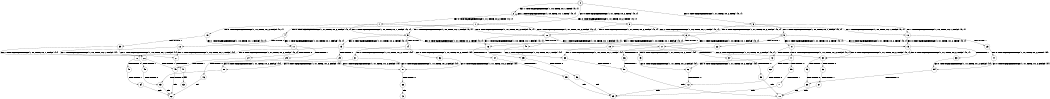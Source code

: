 digraph BCG {
size = "7, 10.5";
center = TRUE;
node [shape = circle];
0 [peripheries = 2];
0 -> 1 [label = "EX !0 !ATOMIC_EXCH_BRANCH (1, +1, TRUE, +0, 2, TRUE) !{0, 1}"];
0 -> 2 [label = "EX !1 !ATOMIC_EXCH_BRANCH (1, +0, TRUE, +0, 1, TRUE) !{0, 1}"];
0 -> 3 [label = "EX !0 !ATOMIC_EXCH_BRANCH (1, +1, TRUE, +0, 2, TRUE) !{0, 1}"];
1 -> 4 [label = "EX !0 !ATOMIC_EXCH_BRANCH (1, +1, TRUE, +0, 2, FALSE) !{0, 1}"];
1 -> 5 [label = "EX !1 !ATOMIC_EXCH_BRANCH (1, +0, TRUE, +0, 1, FALSE) !{0, 1}"];
1 -> 6 [label = "EX !0 !ATOMIC_EXCH_BRANCH (1, +1, TRUE, +0, 2, FALSE) !{0, 1}"];
2 -> 2 [label = "EX !1 !ATOMIC_EXCH_BRANCH (1, +0, TRUE, +0, 1, TRUE) !{0, 1}"];
2 -> 7 [label = "EX !0 !ATOMIC_EXCH_BRANCH (1, +1, TRUE, +0, 2, TRUE) !{0, 1}"];
2 -> 8 [label = "EX !0 !ATOMIC_EXCH_BRANCH (1, +1, TRUE, +0, 2, TRUE) !{0, 1}"];
3 -> 9 [label = "EX !1 !ATOMIC_EXCH_BRANCH (1, +0, TRUE, +0, 1, FALSE) !{0, 1}"];
3 -> 6 [label = "EX !0 !ATOMIC_EXCH_BRANCH (1, +1, TRUE, +0, 2, FALSE) !{0, 1}"];
3 -> 10 [label = "EX !1 !ATOMIC_EXCH_BRANCH (1, +0, TRUE, +0, 1, FALSE) !{0, 1}"];
4 -> 11 [label = "EX !1 !ATOMIC_EXCH_BRANCH (1, +0, TRUE, +0, 1, FALSE) !{0, 1}"];
4 -> 12 [label = "TERMINATE !0"];
5 -> 13 [label = "EX !0 !ATOMIC_EXCH_BRANCH (1, +1, TRUE, +0, 2, TRUE) !{0, 1}"];
5 -> 14 [label = "TERMINATE !1"];
5 -> 15 [label = "EX !0 !ATOMIC_EXCH_BRANCH (1, +1, TRUE, +0, 2, TRUE) !{0, 1}"];
6 -> 16 [label = "EX !1 !ATOMIC_EXCH_BRANCH (1, +0, TRUE, +0, 1, FALSE) !{0, 1}"];
6 -> 17 [label = "EX !1 !ATOMIC_EXCH_BRANCH (1, +0, TRUE, +0, 1, FALSE) !{0, 1}"];
6 -> 18 [label = "TERMINATE !0"];
7 -> 19 [label = "EX !0 !ATOMIC_EXCH_BRANCH (1, +1, TRUE, +0, 2, FALSE) !{0, 1}"];
7 -> 5 [label = "EX !1 !ATOMIC_EXCH_BRANCH (1, +0, TRUE, +0, 1, FALSE) !{0, 1}"];
7 -> 20 [label = "EX !0 !ATOMIC_EXCH_BRANCH (1, +1, TRUE, +0, 2, FALSE) !{0, 1}"];
8 -> 9 [label = "EX !1 !ATOMIC_EXCH_BRANCH (1, +0, TRUE, +0, 1, FALSE) !{0, 1}"];
8 -> 20 [label = "EX !0 !ATOMIC_EXCH_BRANCH (1, +1, TRUE, +0, 2, FALSE) !{0, 1}"];
8 -> 10 [label = "EX !1 !ATOMIC_EXCH_BRANCH (1, +0, TRUE, +0, 1, FALSE) !{0, 1}"];
9 -> 21 [label = "EX !0 !ATOMIC_EXCH_BRANCH (1, +1, TRUE, +0, 2, TRUE) !{0, 1}"];
9 -> 22 [label = "TERMINATE !1"];
9 -> 15 [label = "EX !0 !ATOMIC_EXCH_BRANCH (1, +1, TRUE, +0, 2, TRUE) !{0, 1}"];
10 -> 15 [label = "EX !0 !ATOMIC_EXCH_BRANCH (1, +1, TRUE, +0, 2, TRUE) !{0, 1}"];
10 -> 23 [label = "TERMINATE !1"];
11 -> 24 [label = "TERMINATE !0"];
11 -> 25 [label = "TERMINATE !1"];
12 -> 26 [label = "EX !1 !ATOMIC_EXCH_BRANCH (1, +0, TRUE, +0, 1, FALSE) !{1}"];
12 -> 27 [label = "EX !1 !ATOMIC_EXCH_BRANCH (1, +0, TRUE, +0, 1, FALSE) !{1}"];
13 -> 28 [label = "EX !0 !ATOMIC_EXCH_BRANCH (1, +1, TRUE, +0, 2, FALSE) !{0, 1}"];
13 -> 29 [label = "TERMINATE !1"];
13 -> 30 [label = "EX !0 !ATOMIC_EXCH_BRANCH (1, +1, TRUE, +0, 2, FALSE) !{0, 1}"];
14 -> 31 [label = "EX !0 !ATOMIC_EXCH_BRANCH (1, +1, TRUE, +0, 2, TRUE) !{0}"];
14 -> 32 [label = "EX !0 !ATOMIC_EXCH_BRANCH (1, +1, TRUE, +0, 2, TRUE) !{0}"];
15 -> 30 [label = "EX !0 !ATOMIC_EXCH_BRANCH (1, +1, TRUE, +0, 2, FALSE) !{0, 1}"];
15 -> 33 [label = "TERMINATE !1"];
16 -> 34 [label = "TERMINATE !0"];
16 -> 35 [label = "TERMINATE !1"];
17 -> 36 [label = "TERMINATE !0"];
17 -> 37 [label = "TERMINATE !1"];
18 -> 38 [label = "EX !1 !ATOMIC_EXCH_BRANCH (1, +0, TRUE, +0, 1, FALSE) !{1}"];
19 -> 11 [label = "EX !1 !ATOMIC_EXCH_BRANCH (1, +0, TRUE, +0, 1, FALSE) !{0, 1}"];
19 -> 39 [label = "TERMINATE !0"];
20 -> 16 [label = "EX !1 !ATOMIC_EXCH_BRANCH (1, +0, TRUE, +0, 1, FALSE) !{0, 1}"];
20 -> 17 [label = "EX !1 !ATOMIC_EXCH_BRANCH (1, +0, TRUE, +0, 1, FALSE) !{0, 1}"];
20 -> 40 [label = "TERMINATE !0"];
21 -> 41 [label = "EX !0 !ATOMIC_EXCH_BRANCH (1, +1, TRUE, +0, 2, FALSE) !{0, 1}"];
21 -> 42 [label = "TERMINATE !1"];
21 -> 30 [label = "EX !0 !ATOMIC_EXCH_BRANCH (1, +1, TRUE, +0, 2, FALSE) !{0, 1}"];
22 -> 43 [label = "EX !0 !ATOMIC_EXCH_BRANCH (1, +1, TRUE, +0, 2, TRUE) !{0}"];
23 -> 44 [label = "EX !0 !ATOMIC_EXCH_BRANCH (1, +1, TRUE, +0, 2, TRUE) !{0}"];
24 -> 45 [label = "TERMINATE !1"];
25 -> 46 [label = "TERMINATE !0"];
26 -> 45 [label = "TERMINATE !1"];
27 -> 47 [label = "TERMINATE !1"];
28 -> 48 [label = "TERMINATE !0"];
28 -> 49 [label = "TERMINATE !1"];
29 -> 50 [label = "EX !0 !ATOMIC_EXCH_BRANCH (1, +1, TRUE, +0, 2, FALSE) !{0}"];
29 -> 51 [label = "EX !0 !ATOMIC_EXCH_BRANCH (1, +1, TRUE, +0, 2, FALSE) !{0}"];
30 -> 52 [label = "TERMINATE !0"];
30 -> 53 [label = "TERMINATE !1"];
31 -> 50 [label = "EX !0 !ATOMIC_EXCH_BRANCH (1, +1, TRUE, +0, 2, FALSE) !{0}"];
31 -> 51 [label = "EX !0 !ATOMIC_EXCH_BRANCH (1, +1, TRUE, +0, 2, FALSE) !{0}"];
32 -> 51 [label = "EX !0 !ATOMIC_EXCH_BRANCH (1, +1, TRUE, +0, 2, FALSE) !{0}"];
33 -> 54 [label = "EX !0 !ATOMIC_EXCH_BRANCH (1, +1, TRUE, +0, 2, FALSE) !{0}"];
34 -> 55 [label = "TERMINATE !1"];
35 -> 56 [label = "TERMINATE !0"];
36 -> 57 [label = "TERMINATE !1"];
37 -> 58 [label = "TERMINATE !0"];
38 -> 57 [label = "TERMINATE !1"];
39 -> 26 [label = "EX !1 !ATOMIC_EXCH_BRANCH (1, +0, TRUE, +0, 1, FALSE) !{1}"];
39 -> 27 [label = "EX !1 !ATOMIC_EXCH_BRANCH (1, +0, TRUE, +0, 1, FALSE) !{1}"];
40 -> 38 [label = "EX !1 !ATOMIC_EXCH_BRANCH (1, +0, TRUE, +0, 1, FALSE) !{1}"];
41 -> 59 [label = "TERMINATE !0"];
41 -> 60 [label = "TERMINATE !1"];
42 -> 61 [label = "EX !0 !ATOMIC_EXCH_BRANCH (1, +1, TRUE, +0, 2, FALSE) !{0}"];
43 -> 61 [label = "EX !0 !ATOMIC_EXCH_BRANCH (1, +1, TRUE, +0, 2, FALSE) !{0}"];
44 -> 54 [label = "EX !0 !ATOMIC_EXCH_BRANCH (1, +1, TRUE, +0, 2, FALSE) !{0}"];
45 -> 62 [label = "exit"];
46 -> 62 [label = "exit"];
47 -> 63 [label = "exit"];
48 -> 64 [label = "TERMINATE !1"];
49 -> 65 [label = "TERMINATE !0"];
50 -> 65 [label = "TERMINATE !0"];
51 -> 66 [label = "TERMINATE !0"];
52 -> 67 [label = "TERMINATE !1"];
53 -> 68 [label = "TERMINATE !0"];
54 -> 68 [label = "TERMINATE !0"];
55 -> 69 [label = "exit"];
56 -> 69 [label = "exit"];
57 -> 70 [label = "exit"];
58 -> 70 [label = "exit"];
59 -> 71 [label = "TERMINATE !1"];
60 -> 72 [label = "TERMINATE !0"];
61 -> 72 [label = "TERMINATE !0"];
64 -> 62 [label = "exit"];
65 -> 62 [label = "exit"];
66 -> 73 [label = "exit"];
67 -> 70 [label = "exit"];
68 -> 70 [label = "exit"];
71 -> 69 [label = "exit"];
72 -> 69 [label = "exit"];
}
